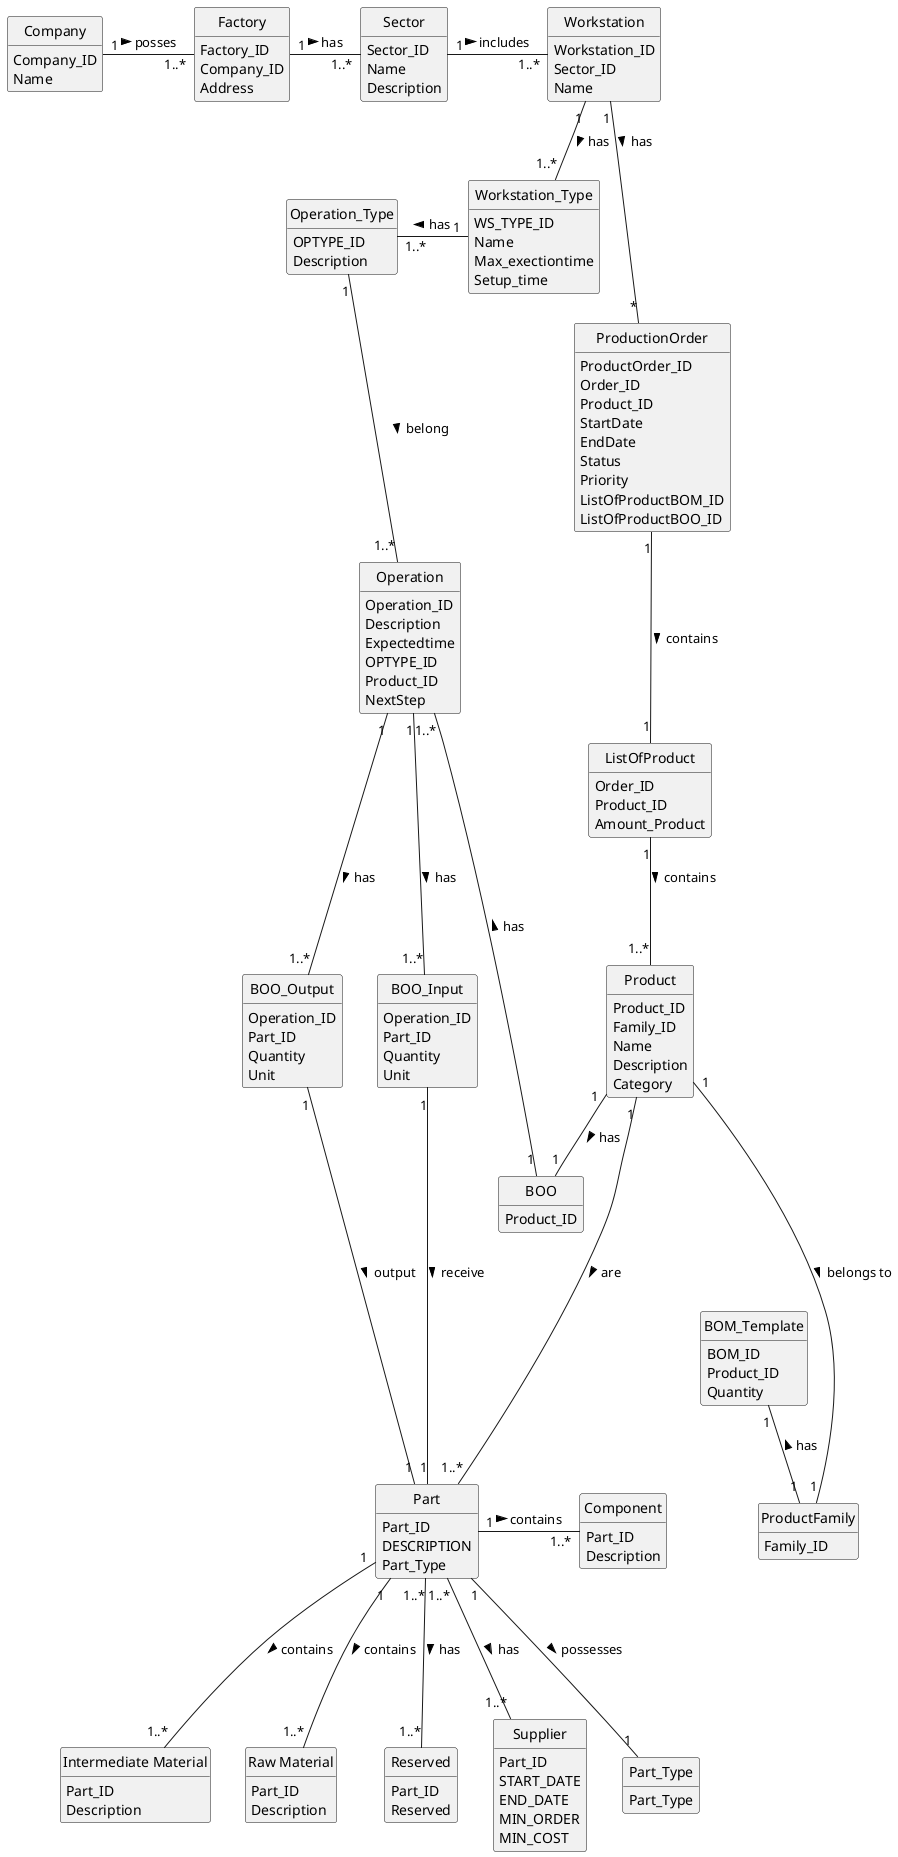 @startuml
skinparam monochrome true
skinparam packageStyle rectangle
skinparam shadowing false
skinparam classAttributeIconSize 0
hide circle
hide methods
'left to right direction

class ProductionOrder {
    ProductOrder_ID
    Order_ID
    Product_ID
    StartDate
    EndDate
    Status
    Priority
    ListOfProductBOM_ID
    ListOfProductBOO_ID
}

class ListOfProduct {
    Order_ID
    Product_ID
    Amount_Product
}

class Product {
    Product_ID
    Family_ID
    Name
    Description
    Category
}

class ProductFamily {
    Family_ID
}

class Part {
    Part_ID
    DESCRIPTION
    Part_Type
}

class "Intermediate Material" {
    Part_ID
    Description
}

class "Raw Material" {
    Part_ID
    Description
}

class Component {
    Part_ID
    Description
}

class Reserved {
    Part_ID
    Reserved
}

class BOM_Template {
   BOM_ID
    Product_ID
    Quantity
}

class Supplier {
    Part_ID
    START_DATE
    END_DATE
    MIN_ORDER
    MIN_COST
}

class Part_Type {
    Part_Type
}

class Operation {
    Operation_ID
    Description
    Expectedtime
    OPTYPE_ID
    Product_ID
    NextStep
}

class Workstation {
    Workstation_ID
    Sector_ID
    Name
}

class Sector {
    Sector_ID
    Name
    Description
}

class BOO {
    Product_ID
}

class Company {
    Company_ID
    Name
}

class Factory {
    Factory_ID
    Company_ID
    Address
}

class BOO_Input{
    Operation_ID
    Part_ID
    Quantity
    Unit
}

class BOO_Output{
    Operation_ID
    Part_ID
    Quantity
    Unit
}

class Operation_Type{
    OPTYPE_ID
    Description
}

class Workstation_Type{
    WS_TYPE_ID
    Name
    Max_exectiontime
    Setup_time
}

Company "1" - "1..*" Factory : posses >
Factory "1" - "1..*" Sector: has >
Sector "1" - "1..*" Workstation: includes >
Product "1" -- "1" BOO: has >
Product "1" ---- "1" ProductFamily : belongs to >
Product "1" -- "1..*" Part : are >

ListOfProduct "1" -- "1..*" Product : contains >
ProductionOrder "1" - "1" ListOfProduct : contains >
Workstation "1" -- "*" ProductionOrder: has >

Workstation "1" -- "1..*" Workstation_Type: has >
Workstation_Type "1" - "1..*" Operation_Type: has >
Operation_Type "1" -- "1..*" Operation: belong >

Part "1" - "1..*" Component : contains >
Part "1" --- "1..*" "Raw Material" : contains >
Part "1" --- "1..*" "Intermediate Material" : contains >
Part "1" --- "1" Part_Type : possesses >
Part "1..*" --- "1..*" Supplier : has >
Part "1..*" --- "1..*" Reserved : has >

Operation "1..*" ---- "1" BOO: has <
Operation "1" --- "1..*" BOO_Input: has >
Operation "1" --- "1..*" BOO_Output: has >

BOO_Input "1" ---- "1" Part: receive >
BOO_Output "1" ---- "1" Part: output >

BOM_Template "1" -- "1" ProductFamily : has <
@enduml
